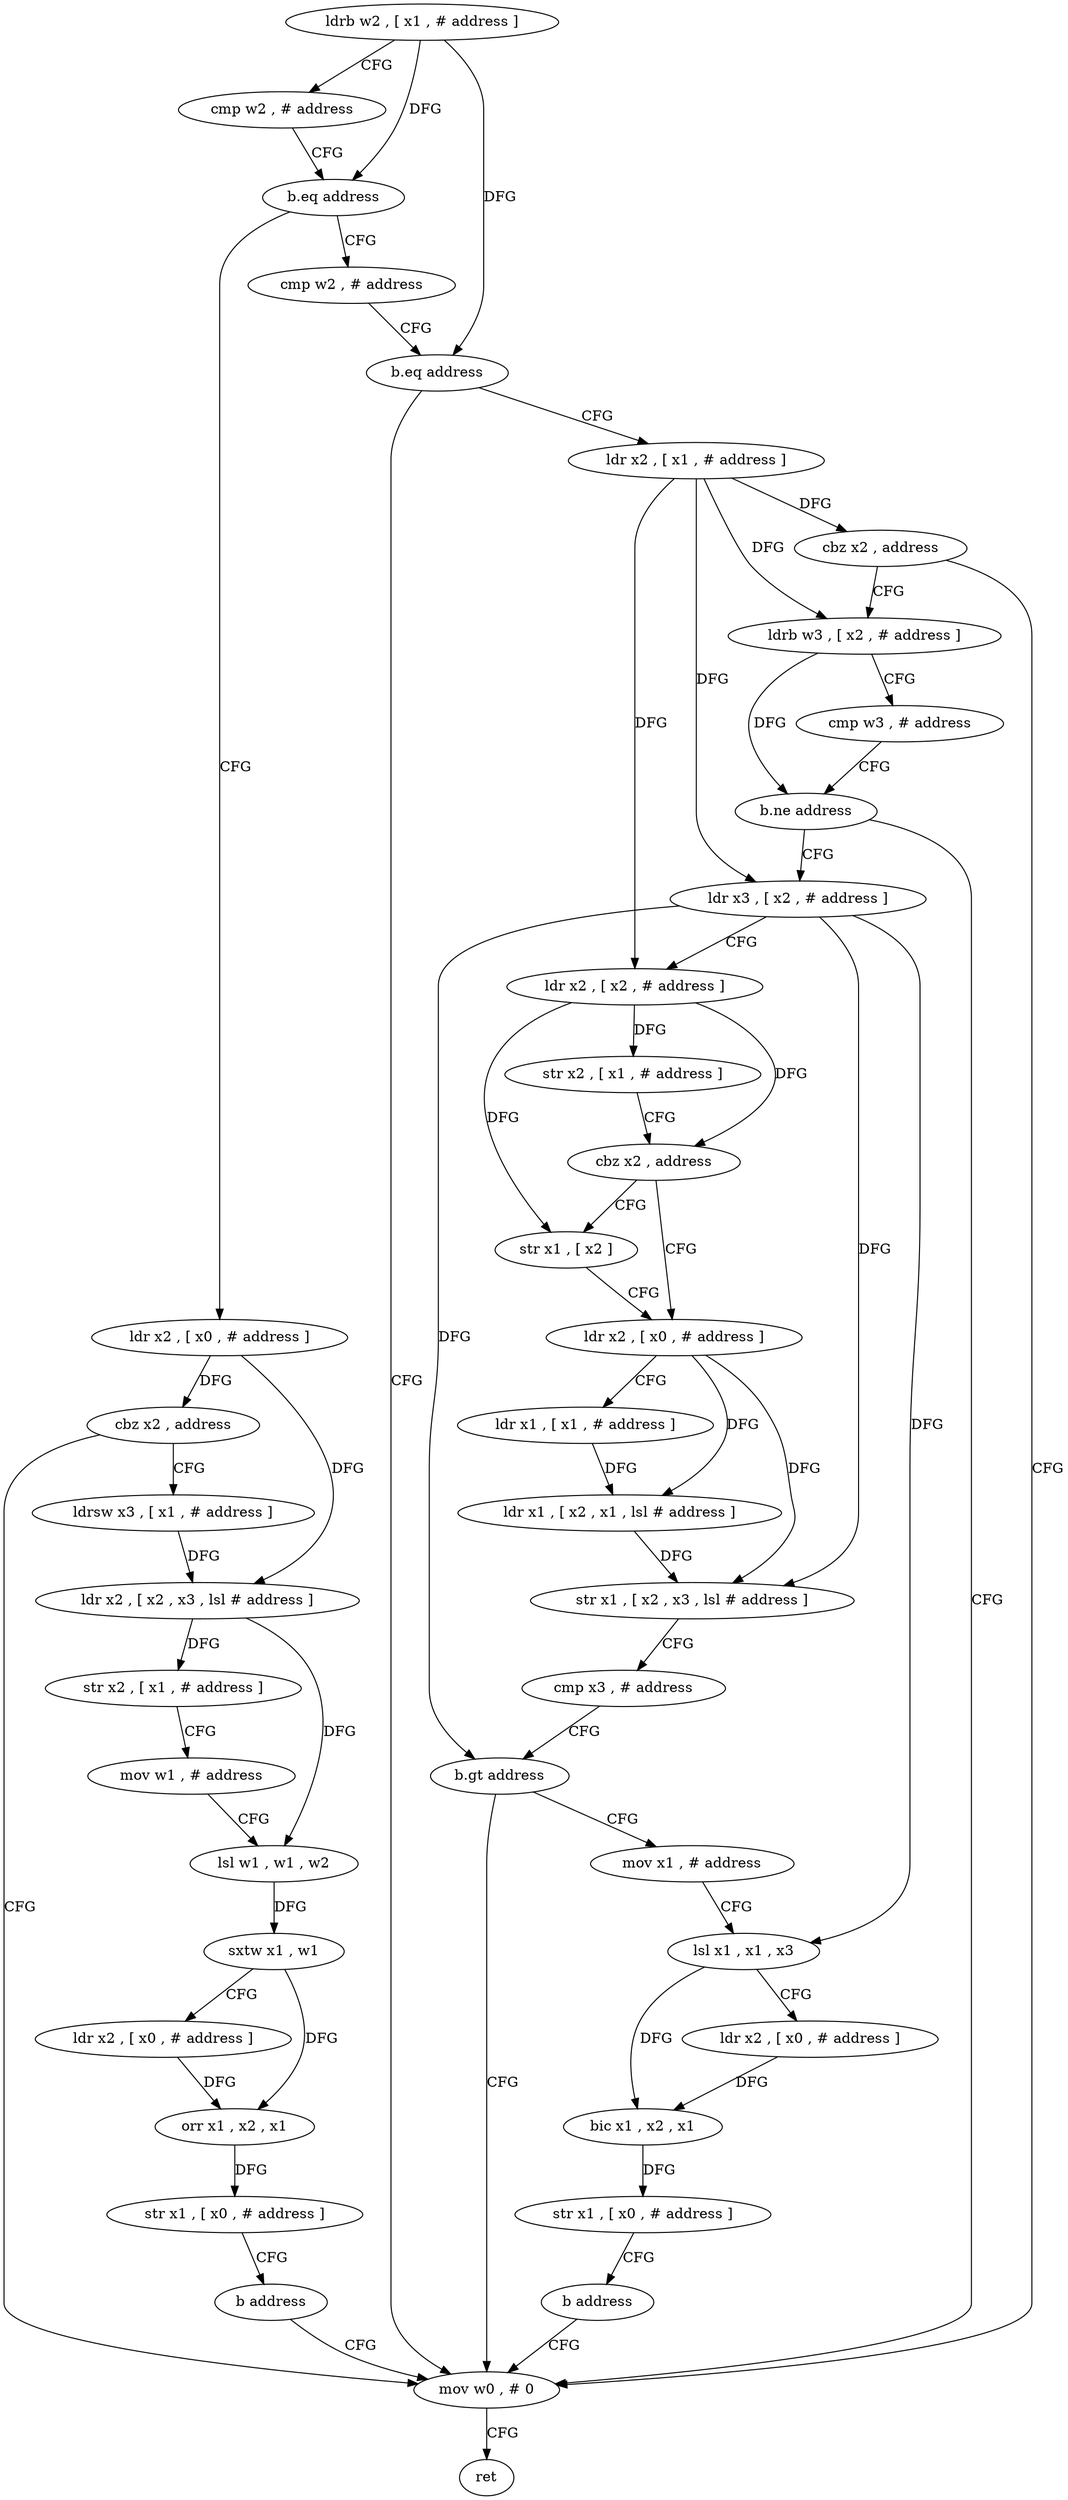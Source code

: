 digraph "func" {
"4319560" [label = "ldrb w2 , [ x1 , # address ]" ]
"4319564" [label = "cmp w2 , # address" ]
"4319568" [label = "b.eq address" ]
"4319588" [label = "ldr x2 , [ x0 , # address ]" ]
"4319572" [label = "cmp w2 , # address" ]
"4319592" [label = "cbz x2 , address" ]
"4319580" [label = "mov w0 , # 0" ]
"4319596" [label = "ldrsw x3 , [ x1 , # address ]" ]
"4319576" [label = "b.eq address" ]
"4319636" [label = "ldr x2 , [ x1 , # address ]" ]
"4319584" [label = "ret" ]
"4319600" [label = "ldr x2 , [ x2 , x3 , lsl # address ]" ]
"4319604" [label = "str x2 , [ x1 , # address ]" ]
"4319608" [label = "mov w1 , # address" ]
"4319612" [label = "lsl w1 , w1 , w2" ]
"4319616" [label = "sxtw x1 , w1" ]
"4319620" [label = "ldr x2 , [ x0 , # address ]" ]
"4319624" [label = "orr x1 , x2 , x1" ]
"4319628" [label = "str x1 , [ x0 , # address ]" ]
"4319632" [label = "b address" ]
"4319640" [label = "cbz x2 , address" ]
"4319644" [label = "ldrb w3 , [ x2 , # address ]" ]
"4319648" [label = "cmp w3 , # address" ]
"4319652" [label = "b.ne address" ]
"4319656" [label = "ldr x3 , [ x2 , # address ]" ]
"4319660" [label = "ldr x2 , [ x2 , # address ]" ]
"4319664" [label = "str x2 , [ x1 , # address ]" ]
"4319668" [label = "cbz x2 , address" ]
"4319676" [label = "ldr x2 , [ x0 , # address ]" ]
"4319672" [label = "str x1 , [ x2 ]" ]
"4319680" [label = "ldr x1 , [ x1 , # address ]" ]
"4319684" [label = "ldr x1 , [ x2 , x1 , lsl # address ]" ]
"4319688" [label = "str x1 , [ x2 , x3 , lsl # address ]" ]
"4319692" [label = "cmp x3 , # address" ]
"4319696" [label = "b.gt address" ]
"4319700" [label = "mov x1 , # address" ]
"4319704" [label = "lsl x1 , x1 , x3" ]
"4319708" [label = "ldr x2 , [ x0 , # address ]" ]
"4319712" [label = "bic x1 , x2 , x1" ]
"4319716" [label = "str x1 , [ x0 , # address ]" ]
"4319720" [label = "b address" ]
"4319560" -> "4319564" [ label = "CFG" ]
"4319560" -> "4319568" [ label = "DFG" ]
"4319560" -> "4319576" [ label = "DFG" ]
"4319564" -> "4319568" [ label = "CFG" ]
"4319568" -> "4319588" [ label = "CFG" ]
"4319568" -> "4319572" [ label = "CFG" ]
"4319588" -> "4319592" [ label = "DFG" ]
"4319588" -> "4319600" [ label = "DFG" ]
"4319572" -> "4319576" [ label = "CFG" ]
"4319592" -> "4319580" [ label = "CFG" ]
"4319592" -> "4319596" [ label = "CFG" ]
"4319580" -> "4319584" [ label = "CFG" ]
"4319596" -> "4319600" [ label = "DFG" ]
"4319576" -> "4319636" [ label = "CFG" ]
"4319576" -> "4319580" [ label = "CFG" ]
"4319636" -> "4319640" [ label = "DFG" ]
"4319636" -> "4319644" [ label = "DFG" ]
"4319636" -> "4319656" [ label = "DFG" ]
"4319636" -> "4319660" [ label = "DFG" ]
"4319600" -> "4319604" [ label = "DFG" ]
"4319600" -> "4319612" [ label = "DFG" ]
"4319604" -> "4319608" [ label = "CFG" ]
"4319608" -> "4319612" [ label = "CFG" ]
"4319612" -> "4319616" [ label = "DFG" ]
"4319616" -> "4319620" [ label = "CFG" ]
"4319616" -> "4319624" [ label = "DFG" ]
"4319620" -> "4319624" [ label = "DFG" ]
"4319624" -> "4319628" [ label = "DFG" ]
"4319628" -> "4319632" [ label = "CFG" ]
"4319632" -> "4319580" [ label = "CFG" ]
"4319640" -> "4319580" [ label = "CFG" ]
"4319640" -> "4319644" [ label = "CFG" ]
"4319644" -> "4319648" [ label = "CFG" ]
"4319644" -> "4319652" [ label = "DFG" ]
"4319648" -> "4319652" [ label = "CFG" ]
"4319652" -> "4319580" [ label = "CFG" ]
"4319652" -> "4319656" [ label = "CFG" ]
"4319656" -> "4319660" [ label = "CFG" ]
"4319656" -> "4319688" [ label = "DFG" ]
"4319656" -> "4319696" [ label = "DFG" ]
"4319656" -> "4319704" [ label = "DFG" ]
"4319660" -> "4319664" [ label = "DFG" ]
"4319660" -> "4319668" [ label = "DFG" ]
"4319660" -> "4319672" [ label = "DFG" ]
"4319664" -> "4319668" [ label = "CFG" ]
"4319668" -> "4319676" [ label = "CFG" ]
"4319668" -> "4319672" [ label = "CFG" ]
"4319676" -> "4319680" [ label = "CFG" ]
"4319676" -> "4319684" [ label = "DFG" ]
"4319676" -> "4319688" [ label = "DFG" ]
"4319672" -> "4319676" [ label = "CFG" ]
"4319680" -> "4319684" [ label = "DFG" ]
"4319684" -> "4319688" [ label = "DFG" ]
"4319688" -> "4319692" [ label = "CFG" ]
"4319692" -> "4319696" [ label = "CFG" ]
"4319696" -> "4319580" [ label = "CFG" ]
"4319696" -> "4319700" [ label = "CFG" ]
"4319700" -> "4319704" [ label = "CFG" ]
"4319704" -> "4319708" [ label = "CFG" ]
"4319704" -> "4319712" [ label = "DFG" ]
"4319708" -> "4319712" [ label = "DFG" ]
"4319712" -> "4319716" [ label = "DFG" ]
"4319716" -> "4319720" [ label = "CFG" ]
"4319720" -> "4319580" [ label = "CFG" ]
}
